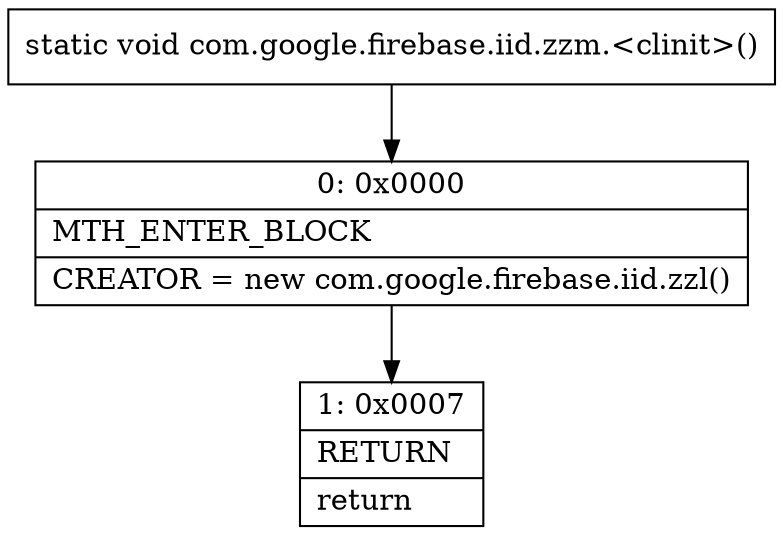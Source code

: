 digraph "CFG forcom.google.firebase.iid.zzm.\<clinit\>()V" {
Node_0 [shape=record,label="{0\:\ 0x0000|MTH_ENTER_BLOCK\l|CREATOR = new com.google.firebase.iid.zzl()\l}"];
Node_1 [shape=record,label="{1\:\ 0x0007|RETURN\l|return\l}"];
MethodNode[shape=record,label="{static void com.google.firebase.iid.zzm.\<clinit\>() }"];
MethodNode -> Node_0;
Node_0 -> Node_1;
}

